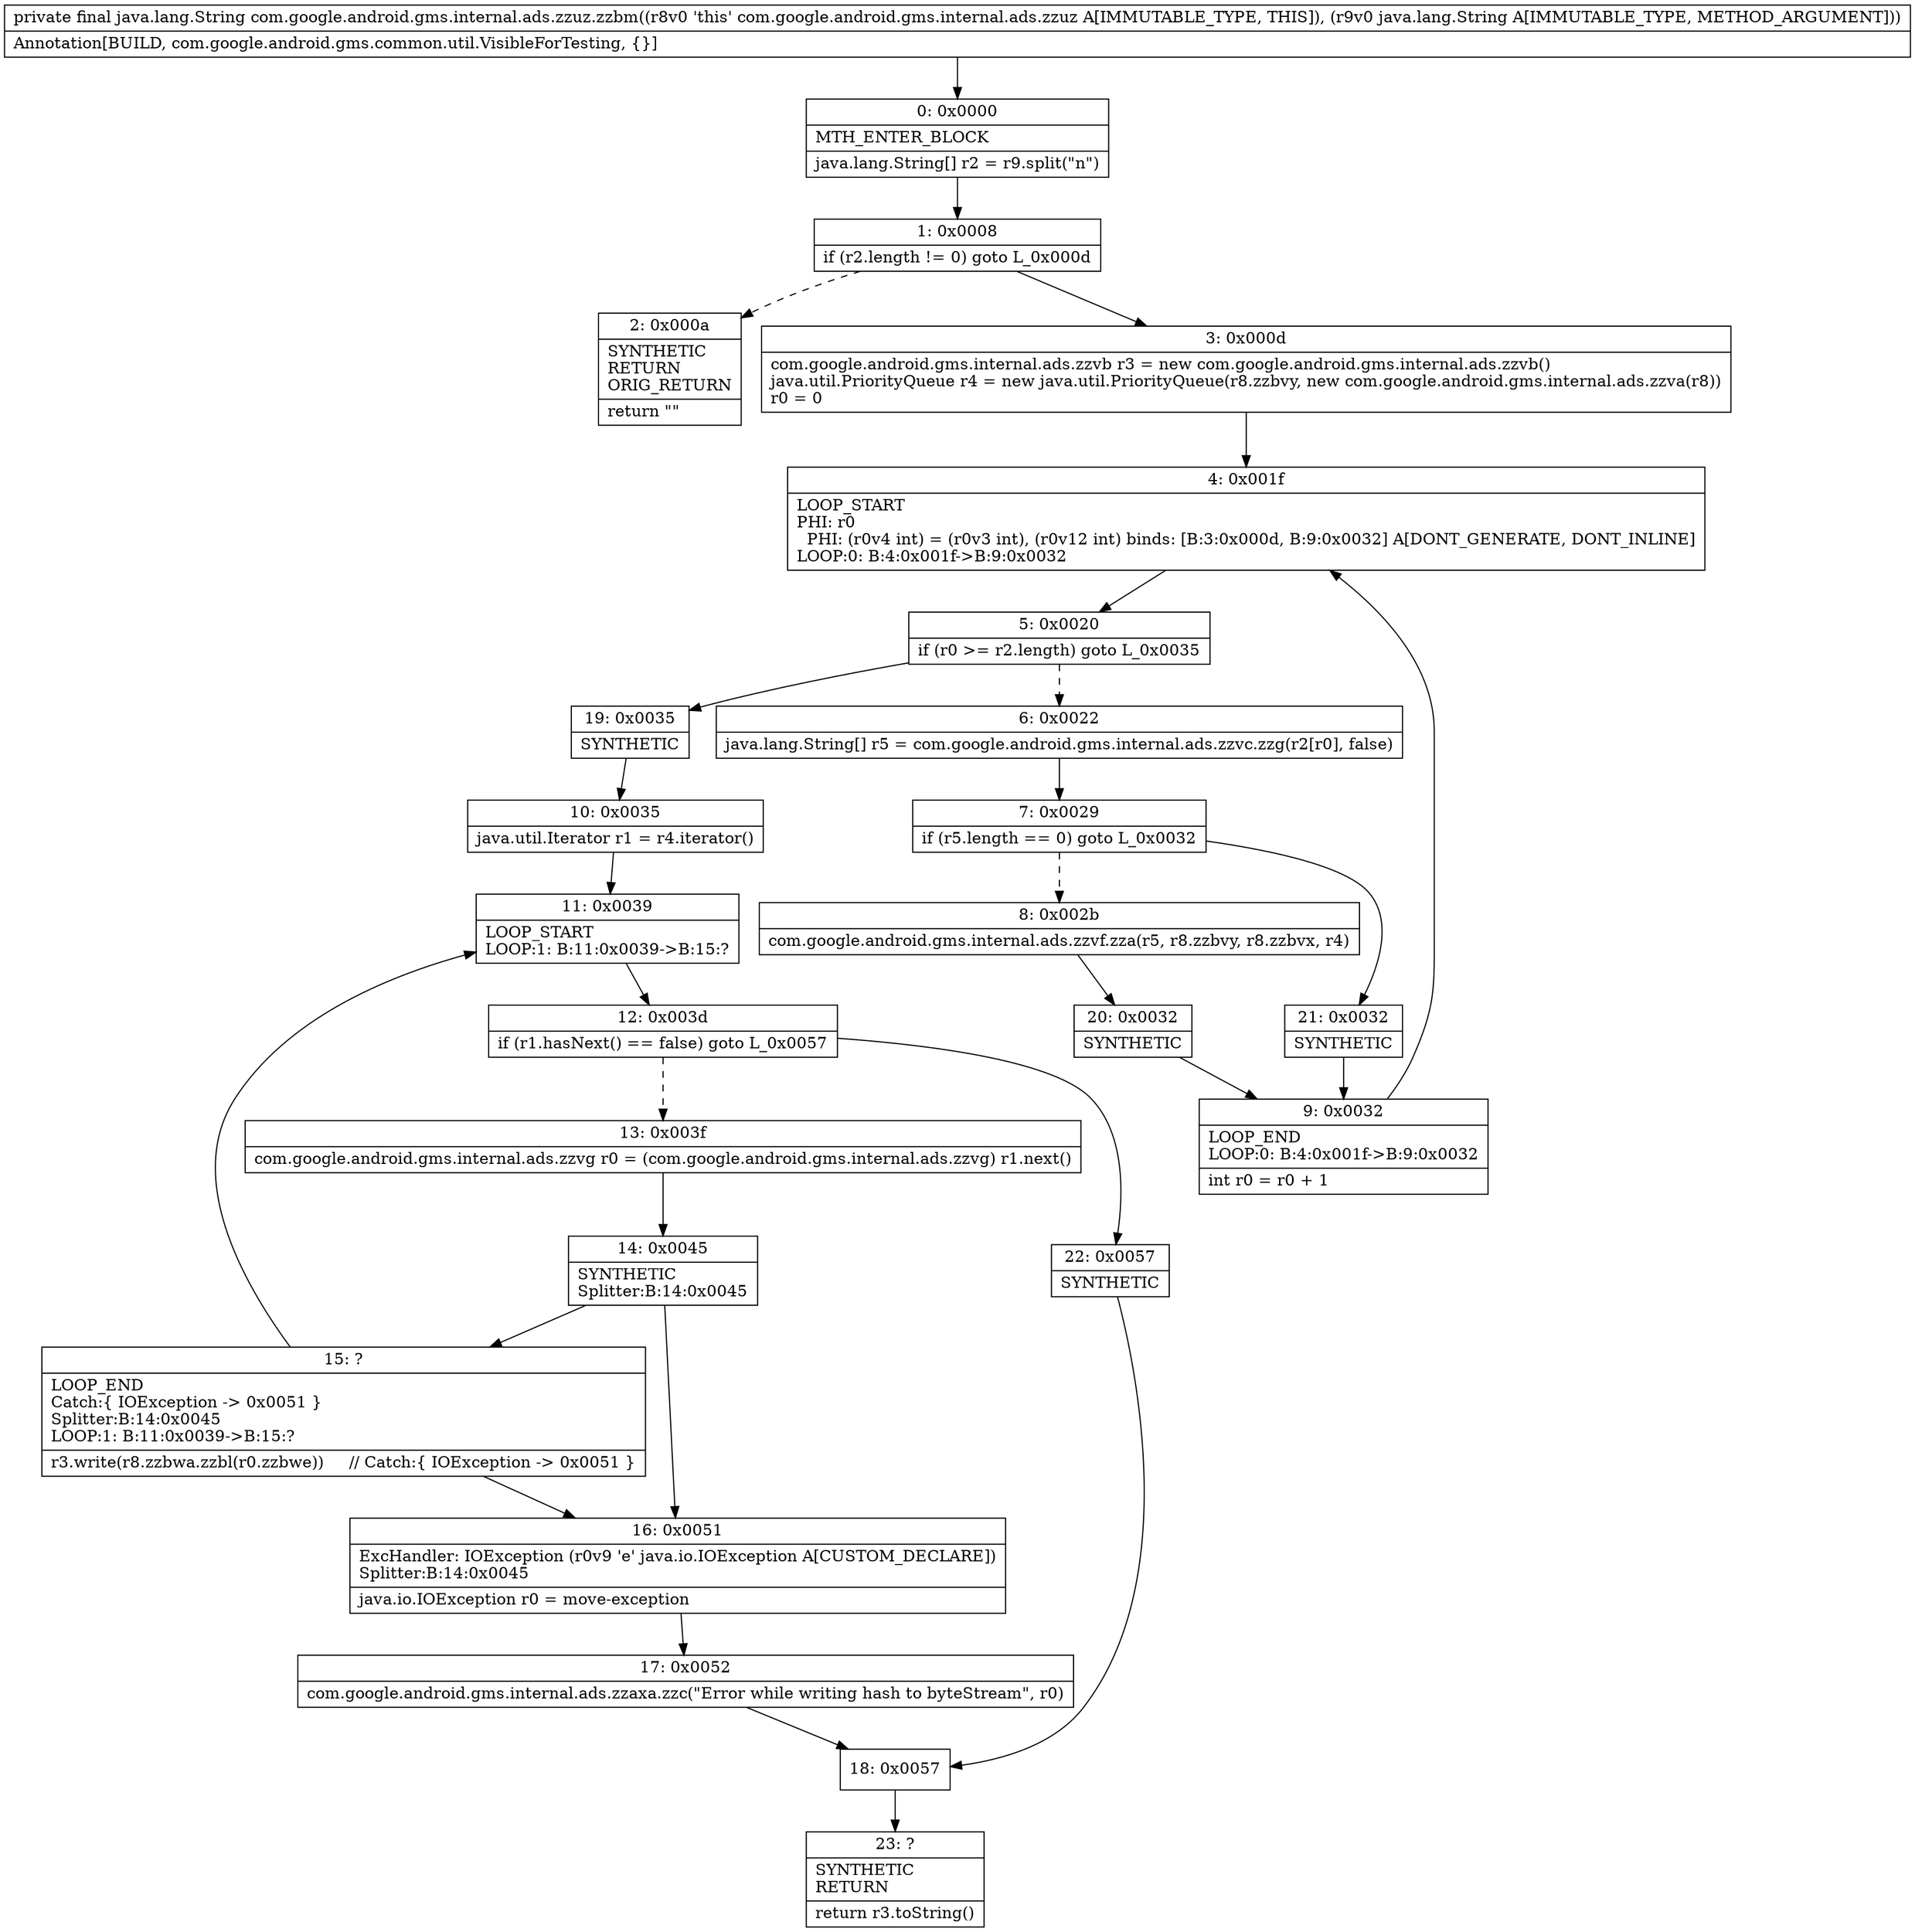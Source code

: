 digraph "CFG forcom.google.android.gms.internal.ads.zzuz.zzbm(Ljava\/lang\/String;)Ljava\/lang\/String;" {
Node_0 [shape=record,label="{0\:\ 0x0000|MTH_ENTER_BLOCK\l|java.lang.String[] r2 = r9.split(\"n\")\l}"];
Node_1 [shape=record,label="{1\:\ 0x0008|if (r2.length != 0) goto L_0x000d\l}"];
Node_2 [shape=record,label="{2\:\ 0x000a|SYNTHETIC\lRETURN\lORIG_RETURN\l|return \"\"\l}"];
Node_3 [shape=record,label="{3\:\ 0x000d|com.google.android.gms.internal.ads.zzvb r3 = new com.google.android.gms.internal.ads.zzvb()\ljava.util.PriorityQueue r4 = new java.util.PriorityQueue(r8.zzbvy, new com.google.android.gms.internal.ads.zzva(r8))\lr0 = 0\l}"];
Node_4 [shape=record,label="{4\:\ 0x001f|LOOP_START\lPHI: r0 \l  PHI: (r0v4 int) = (r0v3 int), (r0v12 int) binds: [B:3:0x000d, B:9:0x0032] A[DONT_GENERATE, DONT_INLINE]\lLOOP:0: B:4:0x001f\-\>B:9:0x0032\l}"];
Node_5 [shape=record,label="{5\:\ 0x0020|if (r0 \>= r2.length) goto L_0x0035\l}"];
Node_6 [shape=record,label="{6\:\ 0x0022|java.lang.String[] r5 = com.google.android.gms.internal.ads.zzvc.zzg(r2[r0], false)\l}"];
Node_7 [shape=record,label="{7\:\ 0x0029|if (r5.length == 0) goto L_0x0032\l}"];
Node_8 [shape=record,label="{8\:\ 0x002b|com.google.android.gms.internal.ads.zzvf.zza(r5, r8.zzbvy, r8.zzbvx, r4)\l}"];
Node_9 [shape=record,label="{9\:\ 0x0032|LOOP_END\lLOOP:0: B:4:0x001f\-\>B:9:0x0032\l|int r0 = r0 + 1\l}"];
Node_10 [shape=record,label="{10\:\ 0x0035|java.util.Iterator r1 = r4.iterator()\l}"];
Node_11 [shape=record,label="{11\:\ 0x0039|LOOP_START\lLOOP:1: B:11:0x0039\-\>B:15:?\l}"];
Node_12 [shape=record,label="{12\:\ 0x003d|if (r1.hasNext() == false) goto L_0x0057\l}"];
Node_13 [shape=record,label="{13\:\ 0x003f|com.google.android.gms.internal.ads.zzvg r0 = (com.google.android.gms.internal.ads.zzvg) r1.next()\l}"];
Node_14 [shape=record,label="{14\:\ 0x0045|SYNTHETIC\lSplitter:B:14:0x0045\l}"];
Node_15 [shape=record,label="{15\:\ ?|LOOP_END\lCatch:\{ IOException \-\> 0x0051 \}\lSplitter:B:14:0x0045\lLOOP:1: B:11:0x0039\-\>B:15:?\l|r3.write(r8.zzbwa.zzbl(r0.zzbwe))     \/\/ Catch:\{ IOException \-\> 0x0051 \}\l}"];
Node_16 [shape=record,label="{16\:\ 0x0051|ExcHandler: IOException (r0v9 'e' java.io.IOException A[CUSTOM_DECLARE])\lSplitter:B:14:0x0045\l|java.io.IOException r0 = move\-exception\l}"];
Node_17 [shape=record,label="{17\:\ 0x0052|com.google.android.gms.internal.ads.zzaxa.zzc(\"Error while writing hash to byteStream\", r0)\l}"];
Node_18 [shape=record,label="{18\:\ 0x0057}"];
Node_19 [shape=record,label="{19\:\ 0x0035|SYNTHETIC\l}"];
Node_20 [shape=record,label="{20\:\ 0x0032|SYNTHETIC\l}"];
Node_21 [shape=record,label="{21\:\ 0x0032|SYNTHETIC\l}"];
Node_22 [shape=record,label="{22\:\ 0x0057|SYNTHETIC\l}"];
Node_23 [shape=record,label="{23\:\ ?|SYNTHETIC\lRETURN\l|return r3.toString()\l}"];
MethodNode[shape=record,label="{private final java.lang.String com.google.android.gms.internal.ads.zzuz.zzbm((r8v0 'this' com.google.android.gms.internal.ads.zzuz A[IMMUTABLE_TYPE, THIS]), (r9v0 java.lang.String A[IMMUTABLE_TYPE, METHOD_ARGUMENT]))  | Annotation[BUILD, com.google.android.gms.common.util.VisibleForTesting, \{\}]\l}"];
MethodNode -> Node_0;
Node_0 -> Node_1;
Node_1 -> Node_2[style=dashed];
Node_1 -> Node_3;
Node_3 -> Node_4;
Node_4 -> Node_5;
Node_5 -> Node_6[style=dashed];
Node_5 -> Node_19;
Node_6 -> Node_7;
Node_7 -> Node_8[style=dashed];
Node_7 -> Node_21;
Node_8 -> Node_20;
Node_9 -> Node_4;
Node_10 -> Node_11;
Node_11 -> Node_12;
Node_12 -> Node_13[style=dashed];
Node_12 -> Node_22;
Node_13 -> Node_14;
Node_14 -> Node_15;
Node_14 -> Node_16;
Node_15 -> Node_16;
Node_15 -> Node_11;
Node_16 -> Node_17;
Node_17 -> Node_18;
Node_18 -> Node_23;
Node_19 -> Node_10;
Node_20 -> Node_9;
Node_21 -> Node_9;
Node_22 -> Node_18;
}

